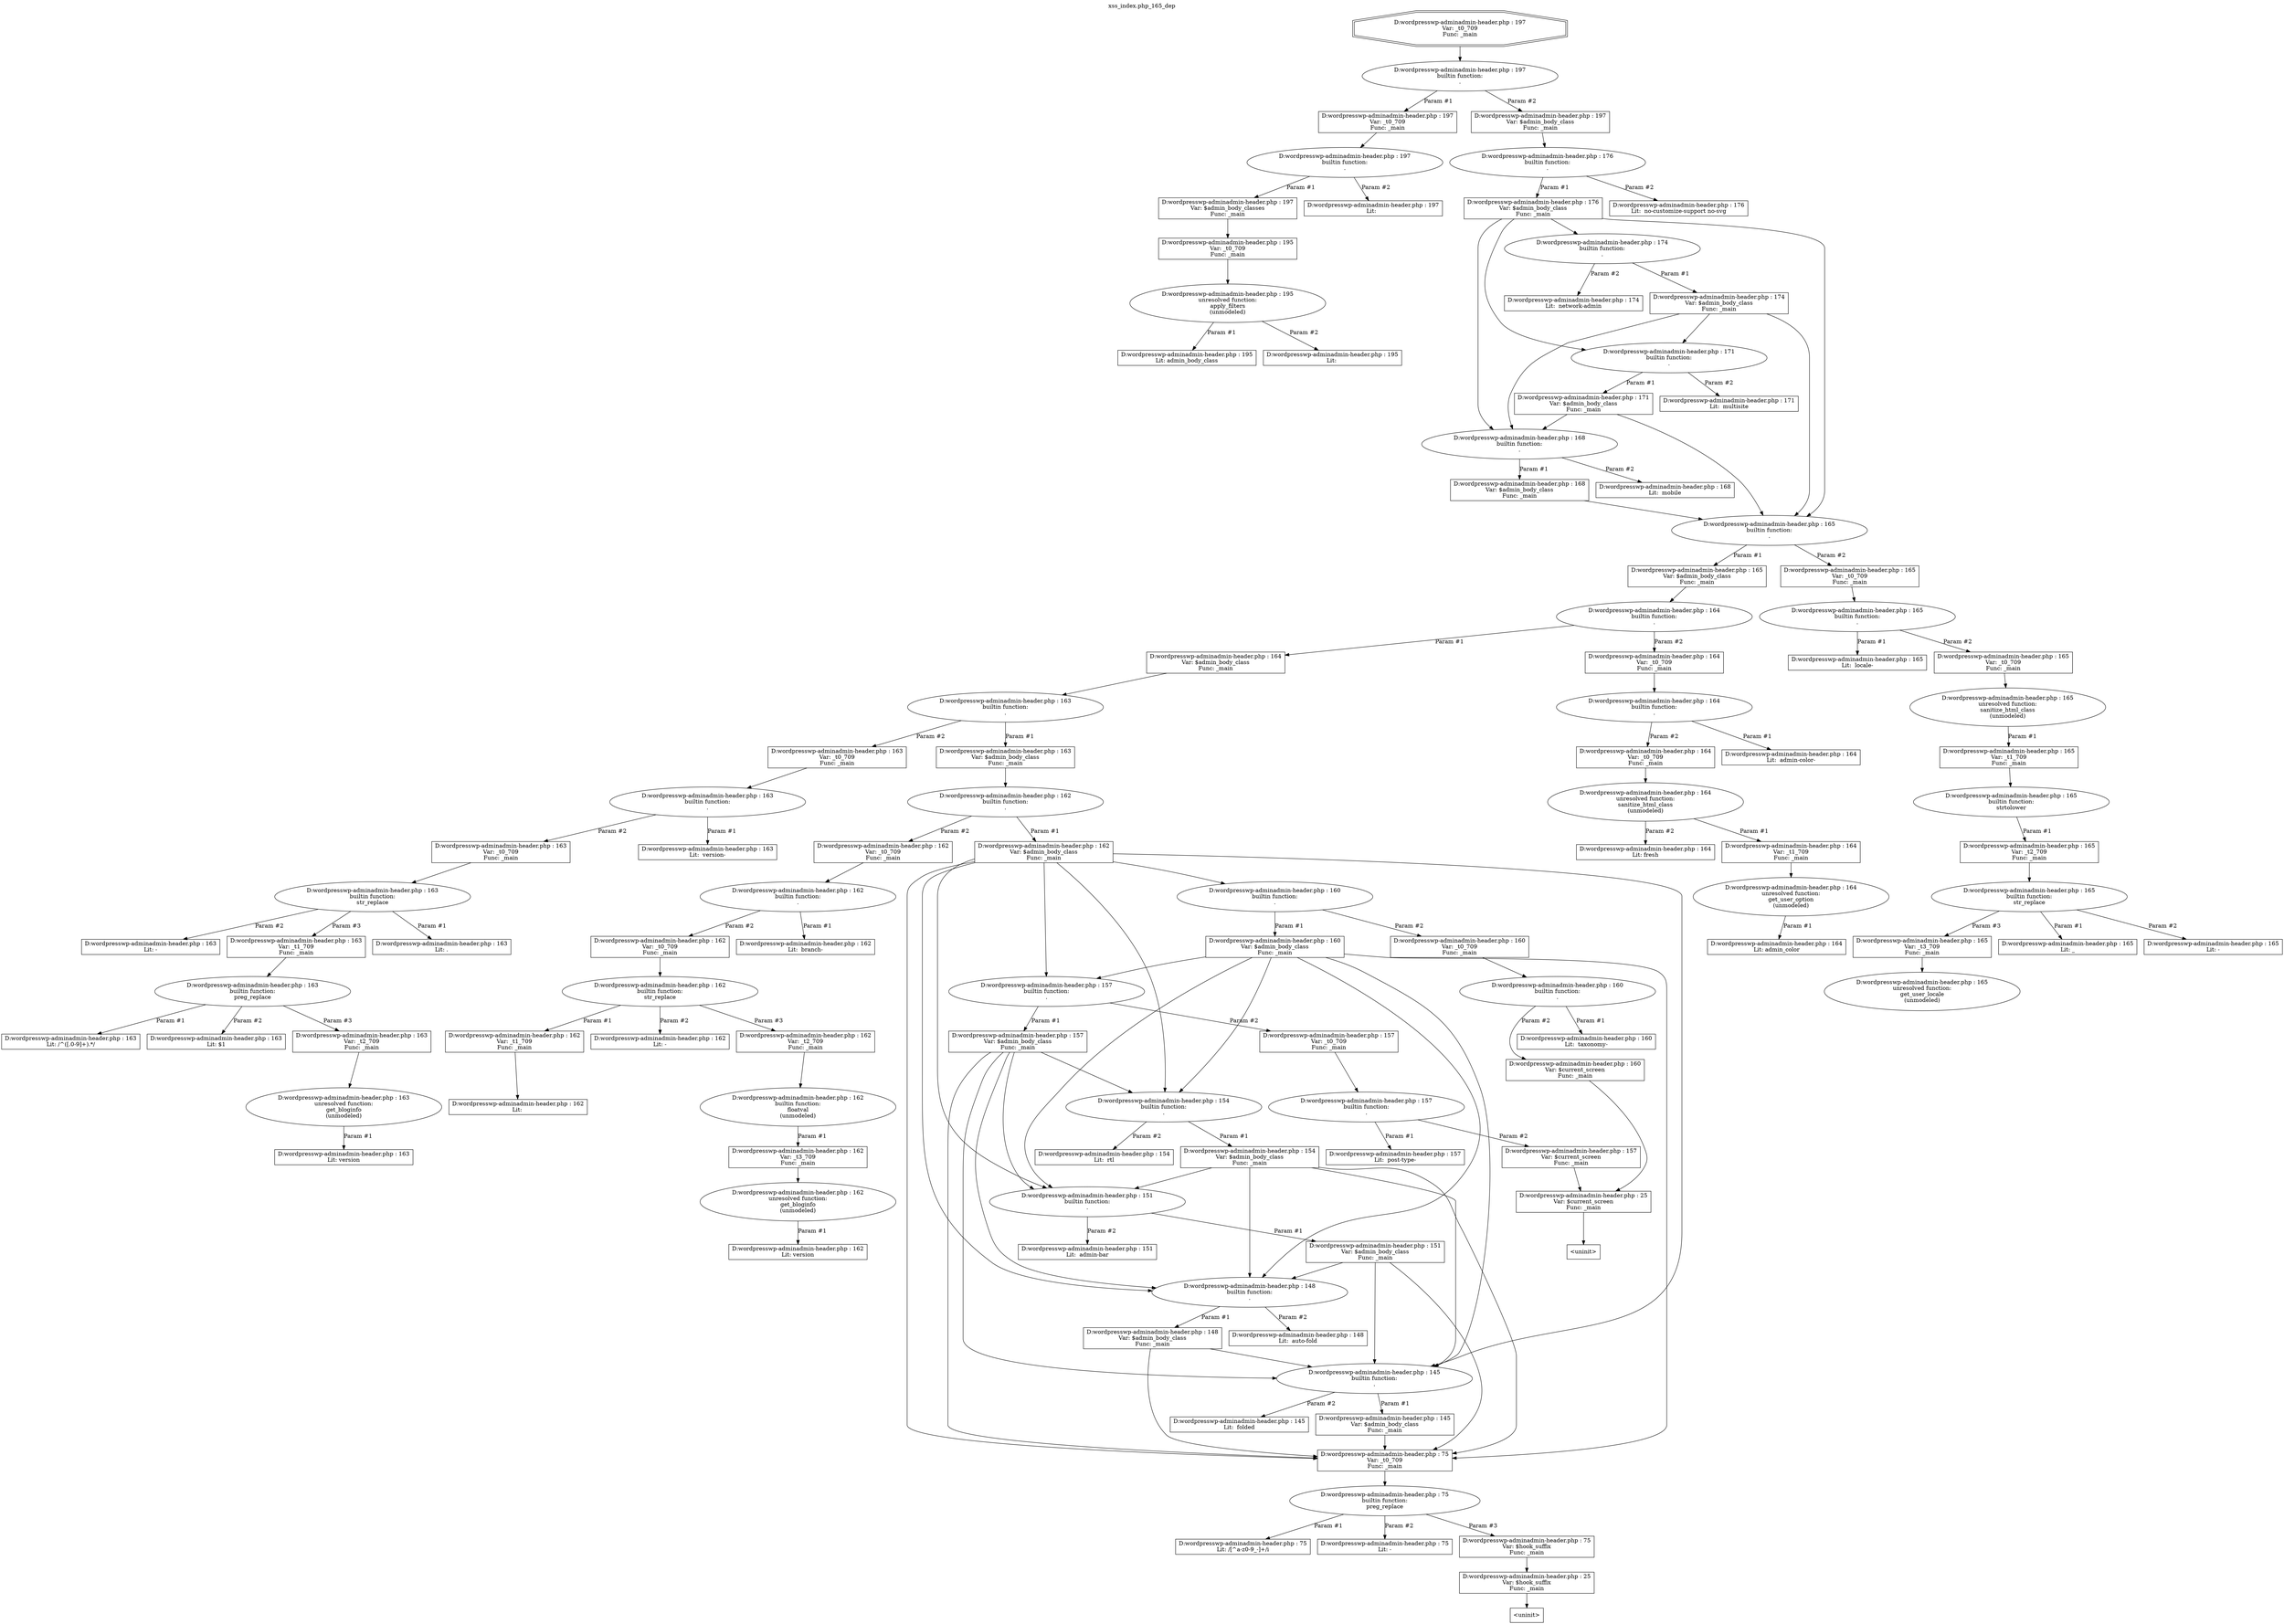 digraph cfg {
  label="xss_index.php_165_dep";
  labelloc=t;
  n1 [shape=doubleoctagon, label="D:\wordpress\wp-admin\admin-header.php : 197\nVar: _t0_709\nFunc: _main\n"];
  n2 [shape=ellipse, label="D:\wordpress\wp-admin\admin-header.php : 197\nbuiltin function:\n.\n"];
  n3 [shape=box, label="D:\wordpress\wp-admin\admin-header.php : 197\nVar: _t0_709\nFunc: _main\n"];
  n4 [shape=ellipse, label="D:\wordpress\wp-admin\admin-header.php : 197\nbuiltin function:\n.\n"];
  n5 [shape=box, label="D:\wordpress\wp-admin\admin-header.php : 197\nVar: $admin_body_classes\nFunc: _main\n"];
  n6 [shape=box, label="D:\wordpress\wp-admin\admin-header.php : 195\nVar: _t0_709\nFunc: _main\n"];
  n7 [shape=ellipse, label="D:\wordpress\wp-admin\admin-header.php : 195\nunresolved function:\napply_filters\n(unmodeled)\n"];
  n8 [shape=box, label="D:\wordpress\wp-admin\admin-header.php : 195\nLit: admin_body_class\n"];
  n9 [shape=box, label="D:\wordpress\wp-admin\admin-header.php : 195\nLit: \n"];
  n10 [shape=box, label="D:\wordpress\wp-admin\admin-header.php : 197\nLit:  \n"];
  n11 [shape=box, label="D:\wordpress\wp-admin\admin-header.php : 197\nVar: $admin_body_class\nFunc: _main\n"];
  n12 [shape=ellipse, label="D:\wordpress\wp-admin\admin-header.php : 176\nbuiltin function:\n.\n"];
  n13 [shape=box, label="D:\wordpress\wp-admin\admin-header.php : 176\nVar: $admin_body_class\nFunc: _main\n"];
  n14 [shape=ellipse, label="D:\wordpress\wp-admin\admin-header.php : 168\nbuiltin function:\n.\n"];
  n15 [shape=box, label="D:\wordpress\wp-admin\admin-header.php : 168\nVar: $admin_body_class\nFunc: _main\n"];
  n16 [shape=ellipse, label="D:\wordpress\wp-admin\admin-header.php : 165\nbuiltin function:\n.\n"];
  n17 [shape=box, label="D:\wordpress\wp-admin\admin-header.php : 165\nVar: $admin_body_class\nFunc: _main\n"];
  n18 [shape=ellipse, label="D:\wordpress\wp-admin\admin-header.php : 164\nbuiltin function:\n.\n"];
  n19 [shape=box, label="D:\wordpress\wp-admin\admin-header.php : 164\nVar: $admin_body_class\nFunc: _main\n"];
  n20 [shape=ellipse, label="D:\wordpress\wp-admin\admin-header.php : 163\nbuiltin function:\n.\n"];
  n21 [shape=box, label="D:\wordpress\wp-admin\admin-header.php : 163\nVar: $admin_body_class\nFunc: _main\n"];
  n22 [shape=ellipse, label="D:\wordpress\wp-admin\admin-header.php : 162\nbuiltin function:\n.\n"];
  n23 [shape=box, label="D:\wordpress\wp-admin\admin-header.php : 162\nVar: $admin_body_class\nFunc: _main\n"];
  n24 [shape=ellipse, label="D:\wordpress\wp-admin\admin-header.php : 151\nbuiltin function:\n.\n"];
  n25 [shape=box, label="D:\wordpress\wp-admin\admin-header.php : 151\nVar: $admin_body_class\nFunc: _main\n"];
  n26 [shape=box, label="D:\wordpress\wp-admin\admin-header.php : 75\nVar: _t0_709\nFunc: _main\n"];
  n27 [shape=ellipse, label="D:\wordpress\wp-admin\admin-header.php : 75\nbuiltin function:\npreg_replace\n"];
  n28 [shape=box, label="D:\wordpress\wp-admin\admin-header.php : 75\nLit: /[^a-z0-9_-]+/i\n"];
  n29 [shape=box, label="D:\wordpress\wp-admin\admin-header.php : 75\nLit: -\n"];
  n30 [shape=box, label="D:\wordpress\wp-admin\admin-header.php : 75\nVar: $hook_suffix\nFunc: _main\n"];
  n31 [shape=box, label="D:\wordpress\wp-admin\admin-header.php : 25\nVar: $hook_suffix\nFunc: _main\n"];
  n32 [shape=box, label="<uninit>"];
  n33 [shape=ellipse, label="D:\wordpress\wp-admin\admin-header.php : 145\nbuiltin function:\n.\n"];
  n34 [shape=box, label="D:\wordpress\wp-admin\admin-header.php : 145\nVar: $admin_body_class\nFunc: _main\n"];
  n35 [shape=box, label="D:\wordpress\wp-admin\admin-header.php : 145\nLit:  folded\n"];
  n36 [shape=ellipse, label="D:\wordpress\wp-admin\admin-header.php : 148\nbuiltin function:\n.\n"];
  n37 [shape=box, label="D:\wordpress\wp-admin\admin-header.php : 148\nVar: $admin_body_class\nFunc: _main\n"];
  n38 [shape=box, label="D:\wordpress\wp-admin\admin-header.php : 148\nLit:  auto-fold\n"];
  n39 [shape=box, label="D:\wordpress\wp-admin\admin-header.php : 151\nLit:  admin-bar\n"];
  n40 [shape=ellipse, label="D:\wordpress\wp-admin\admin-header.php : 160\nbuiltin function:\n.\n"];
  n41 [shape=box, label="D:\wordpress\wp-admin\admin-header.php : 160\nVar: $admin_body_class\nFunc: _main\n"];
  n42 [shape=ellipse, label="D:\wordpress\wp-admin\admin-header.php : 154\nbuiltin function:\n.\n"];
  n43 [shape=box, label="D:\wordpress\wp-admin\admin-header.php : 154\nVar: $admin_body_class\nFunc: _main\n"];
  n44 [shape=box, label="D:\wordpress\wp-admin\admin-header.php : 154\nLit:  rtl\n"];
  n45 [shape=ellipse, label="D:\wordpress\wp-admin\admin-header.php : 157\nbuiltin function:\n.\n"];
  n46 [shape=box, label="D:\wordpress\wp-admin\admin-header.php : 157\nVar: $admin_body_class\nFunc: _main\n"];
  n47 [shape=box, label="D:\wordpress\wp-admin\admin-header.php : 157\nVar: _t0_709\nFunc: _main\n"];
  n48 [shape=ellipse, label="D:\wordpress\wp-admin\admin-header.php : 157\nbuiltin function:\n.\n"];
  n49 [shape=box, label="D:\wordpress\wp-admin\admin-header.php : 157\nLit:  post-type-\n"];
  n50 [shape=box, label="D:\wordpress\wp-admin\admin-header.php : 157\nVar: $current_screen\nFunc: _main\n"];
  n51 [shape=box, label="D:\wordpress\wp-admin\admin-header.php : 25\nVar: $current_screen\nFunc: _main\n"];
  n52 [shape=box, label="<uninit>"];
  n53 [shape=box, label="D:\wordpress\wp-admin\admin-header.php : 160\nVar: _t0_709\nFunc: _main\n"];
  n54 [shape=ellipse, label="D:\wordpress\wp-admin\admin-header.php : 160\nbuiltin function:\n.\n"];
  n55 [shape=box, label="D:\wordpress\wp-admin\admin-header.php : 160\nLit:  taxonomy-\n"];
  n56 [shape=box, label="D:\wordpress\wp-admin\admin-header.php : 160\nVar: $current_screen\nFunc: _main\n"];
  n57 [shape=box, label="D:\wordpress\wp-admin\admin-header.php : 162\nVar: _t0_709\nFunc: _main\n"];
  n58 [shape=ellipse, label="D:\wordpress\wp-admin\admin-header.php : 162\nbuiltin function:\n.\n"];
  n59 [shape=box, label="D:\wordpress\wp-admin\admin-header.php : 162\nLit:  branch-\n"];
  n60 [shape=box, label="D:\wordpress\wp-admin\admin-header.php : 162\nVar: _t0_709\nFunc: _main\n"];
  n61 [shape=ellipse, label="D:\wordpress\wp-admin\admin-header.php : 162\nbuiltin function:\nstr_replace\n"];
  n62 [shape=box, label="D:\wordpress\wp-admin\admin-header.php : 162\nVar: _t1_709\nFunc: _main\n"];
  n63 [shape=box, label="D:\wordpress\wp-admin\admin-header.php : 162\nLit: \n"];
  n64 [shape=box, label="D:\wordpress\wp-admin\admin-header.php : 162\nLit: -\n"];
  n65 [shape=box, label="D:\wordpress\wp-admin\admin-header.php : 162\nVar: _t2_709\nFunc: _main\n"];
  n66 [shape=ellipse, label="D:\wordpress\wp-admin\admin-header.php : 162\nbuiltin function:\nfloatval\n(unmodeled)\n"];
  n67 [shape=box, label="D:\wordpress\wp-admin\admin-header.php : 162\nVar: _t3_709\nFunc: _main\n"];
  n68 [shape=ellipse, label="D:\wordpress\wp-admin\admin-header.php : 162\nunresolved function:\nget_bloginfo\n(unmodeled)\n"];
  n69 [shape=box, label="D:\wordpress\wp-admin\admin-header.php : 162\nLit: version\n"];
  n70 [shape=box, label="D:\wordpress\wp-admin\admin-header.php : 163\nVar: _t0_709\nFunc: _main\n"];
  n71 [shape=ellipse, label="D:\wordpress\wp-admin\admin-header.php : 163\nbuiltin function:\n.\n"];
  n72 [shape=box, label="D:\wordpress\wp-admin\admin-header.php : 163\nLit:  version-\n"];
  n73 [shape=box, label="D:\wordpress\wp-admin\admin-header.php : 163\nVar: _t0_709\nFunc: _main\n"];
  n74 [shape=ellipse, label="D:\wordpress\wp-admin\admin-header.php : 163\nbuiltin function:\nstr_replace\n"];
  n75 [shape=box, label="D:\wordpress\wp-admin\admin-header.php : 163\nLit: .\n"];
  n76 [shape=box, label="D:\wordpress\wp-admin\admin-header.php : 163\nLit: -\n"];
  n77 [shape=box, label="D:\wordpress\wp-admin\admin-header.php : 163\nVar: _t1_709\nFunc: _main\n"];
  n78 [shape=ellipse, label="D:\wordpress\wp-admin\admin-header.php : 163\nbuiltin function:\npreg_replace\n"];
  n79 [shape=box, label="D:\wordpress\wp-admin\admin-header.php : 163\nLit: /^([.0-9]+).*/\n"];
  n80 [shape=box, label="D:\wordpress\wp-admin\admin-header.php : 163\nLit: $1\n"];
  n81 [shape=box, label="D:\wordpress\wp-admin\admin-header.php : 163\nVar: _t2_709\nFunc: _main\n"];
  n82 [shape=ellipse, label="D:\wordpress\wp-admin\admin-header.php : 163\nunresolved function:\nget_bloginfo\n(unmodeled)\n"];
  n83 [shape=box, label="D:\wordpress\wp-admin\admin-header.php : 163\nLit: version\n"];
  n84 [shape=box, label="D:\wordpress\wp-admin\admin-header.php : 164\nVar: _t0_709\nFunc: _main\n"];
  n85 [shape=ellipse, label="D:\wordpress\wp-admin\admin-header.php : 164\nbuiltin function:\n.\n"];
  n86 [shape=box, label="D:\wordpress\wp-admin\admin-header.php : 164\nLit:  admin-color-\n"];
  n87 [shape=box, label="D:\wordpress\wp-admin\admin-header.php : 164\nVar: _t0_709\nFunc: _main\n"];
  n88 [shape=ellipse, label="D:\wordpress\wp-admin\admin-header.php : 164\nunresolved function:\nsanitize_html_class\n(unmodeled)\n"];
  n89 [shape=box, label="D:\wordpress\wp-admin\admin-header.php : 164\nVar: _t1_709\nFunc: _main\n"];
  n90 [shape=ellipse, label="D:\wordpress\wp-admin\admin-header.php : 164\nunresolved function:\nget_user_option\n(unmodeled)\n"];
  n91 [shape=box, label="D:\wordpress\wp-admin\admin-header.php : 164\nLit: admin_color\n"];
  n92 [shape=box, label="D:\wordpress\wp-admin\admin-header.php : 164\nLit: fresh\n"];
  n93 [shape=box, label="D:\wordpress\wp-admin\admin-header.php : 165\nVar: _t0_709\nFunc: _main\n"];
  n94 [shape=ellipse, label="D:\wordpress\wp-admin\admin-header.php : 165\nbuiltin function:\n.\n"];
  n95 [shape=box, label="D:\wordpress\wp-admin\admin-header.php : 165\nLit:  locale-\n"];
  n96 [shape=box, label="D:\wordpress\wp-admin\admin-header.php : 165\nVar: _t0_709\nFunc: _main\n"];
  n97 [shape=ellipse, label="D:\wordpress\wp-admin\admin-header.php : 165\nunresolved function:\nsanitize_html_class\n(unmodeled)\n"];
  n98 [shape=box, label="D:\wordpress\wp-admin\admin-header.php : 165\nVar: _t1_709\nFunc: _main\n"];
  n99 [shape=ellipse, label="D:\wordpress\wp-admin\admin-header.php : 165\nbuiltin function:\nstrtolower\n"];
  n100 [shape=box, label="D:\wordpress\wp-admin\admin-header.php : 165\nVar: _t2_709\nFunc: _main\n"];
  n101 [shape=ellipse, label="D:\wordpress\wp-admin\admin-header.php : 165\nbuiltin function:\nstr_replace\n"];
  n102 [shape=box, label="D:\wordpress\wp-admin\admin-header.php : 165\nLit: _\n"];
  n103 [shape=box, label="D:\wordpress\wp-admin\admin-header.php : 165\nLit: -\n"];
  n104 [shape=box, label="D:\wordpress\wp-admin\admin-header.php : 165\nVar: _t3_709\nFunc: _main\n"];
  n105 [shape=ellipse, label="D:\wordpress\wp-admin\admin-header.php : 165\nunresolved function:\nget_user_locale\n(unmodeled)\n"];
  n106 [shape=box, label="D:\wordpress\wp-admin\admin-header.php : 168\nLit:  mobile\n"];
  n107 [shape=ellipse, label="D:\wordpress\wp-admin\admin-header.php : 174\nbuiltin function:\n.\n"];
  n108 [shape=box, label="D:\wordpress\wp-admin\admin-header.php : 174\nVar: $admin_body_class\nFunc: _main\n"];
  n109 [shape=ellipse, label="D:\wordpress\wp-admin\admin-header.php : 171\nbuiltin function:\n.\n"];
  n110 [shape=box, label="D:\wordpress\wp-admin\admin-header.php : 171\nVar: $admin_body_class\nFunc: _main\n"];
  n111 [shape=box, label="D:\wordpress\wp-admin\admin-header.php : 171\nLit:  multisite\n"];
  n112 [shape=box, label="D:\wordpress\wp-admin\admin-header.php : 174\nLit:  network-admin\n"];
  n113 [shape=box, label="D:\wordpress\wp-admin\admin-header.php : 176\nLit:  no-customize-support no-svg\n"];
  n1 -> n2;
  n3 -> n4;
  n6 -> n7;
  n7 -> n8[label="Param #1"];
  n7 -> n9[label="Param #2"];
  n5 -> n6;
  n4 -> n5[label="Param #1"];
  n4 -> n10[label="Param #2"];
  n2 -> n3[label="Param #1"];
  n2 -> n11[label="Param #2"];
  n11 -> n12;
  n13 -> n14;
  n13 -> n107;
  n13 -> n16;
  n13 -> n109;
  n15 -> n16;
  n17 -> n18;
  n19 -> n20;
  n21 -> n22;
  n23 -> n24;
  n23 -> n26;
  n23 -> n40;
  n23 -> n42;
  n23 -> n45;
  n23 -> n33;
  n23 -> n36;
  n26 -> n27;
  n27 -> n28[label="Param #1"];
  n27 -> n29[label="Param #2"];
  n27 -> n30[label="Param #3"];
  n31 -> n32;
  n30 -> n31;
  n25 -> n26;
  n25 -> n33;
  n25 -> n36;
  n34 -> n26;
  n33 -> n34[label="Param #1"];
  n33 -> n35[label="Param #2"];
  n37 -> n26;
  n37 -> n33;
  n36 -> n37[label="Param #1"];
  n36 -> n38[label="Param #2"];
  n24 -> n25[label="Param #1"];
  n24 -> n39[label="Param #2"];
  n41 -> n24;
  n41 -> n26;
  n41 -> n42;
  n41 -> n45;
  n41 -> n33;
  n41 -> n36;
  n43 -> n24;
  n43 -> n26;
  n43 -> n33;
  n43 -> n36;
  n42 -> n43[label="Param #1"];
  n42 -> n44[label="Param #2"];
  n46 -> n24;
  n46 -> n26;
  n46 -> n42;
  n46 -> n33;
  n46 -> n36;
  n45 -> n46[label="Param #1"];
  n45 -> n47[label="Param #2"];
  n47 -> n48;
  n48 -> n49[label="Param #1"];
  n48 -> n50[label="Param #2"];
  n51 -> n52;
  n50 -> n51;
  n40 -> n41[label="Param #1"];
  n40 -> n53[label="Param #2"];
  n53 -> n54;
  n54 -> n55[label="Param #1"];
  n54 -> n56[label="Param #2"];
  n56 -> n51;
  n22 -> n23[label="Param #1"];
  n22 -> n57[label="Param #2"];
  n57 -> n58;
  n58 -> n59[label="Param #1"];
  n58 -> n60[label="Param #2"];
  n60 -> n61;
  n62 -> n63;
  n61 -> n62[label="Param #1"];
  n61 -> n64[label="Param #2"];
  n61 -> n65[label="Param #3"];
  n65 -> n66;
  n67 -> n68;
  n68 -> n69[label="Param #1"];
  n66 -> n67[label="Param #1"];
  n20 -> n21[label="Param #1"];
  n20 -> n70[label="Param #2"];
  n70 -> n71;
  n71 -> n72[label="Param #1"];
  n71 -> n73[label="Param #2"];
  n73 -> n74;
  n74 -> n75[label="Param #1"];
  n74 -> n76[label="Param #2"];
  n74 -> n77[label="Param #3"];
  n77 -> n78;
  n78 -> n79[label="Param #1"];
  n78 -> n80[label="Param #2"];
  n78 -> n81[label="Param #3"];
  n81 -> n82;
  n82 -> n83[label="Param #1"];
  n18 -> n19[label="Param #1"];
  n18 -> n84[label="Param #2"];
  n84 -> n85;
  n85 -> n86[label="Param #1"];
  n85 -> n87[label="Param #2"];
  n87 -> n88;
  n89 -> n90;
  n90 -> n91[label="Param #1"];
  n88 -> n89[label="Param #1"];
  n88 -> n92[label="Param #2"];
  n16 -> n17[label="Param #1"];
  n16 -> n93[label="Param #2"];
  n93 -> n94;
  n94 -> n95[label="Param #1"];
  n94 -> n96[label="Param #2"];
  n96 -> n97;
  n98 -> n99;
  n100 -> n101;
  n101 -> n102[label="Param #1"];
  n101 -> n103[label="Param #2"];
  n101 -> n104[label="Param #3"];
  n104 -> n105;
  n99 -> n100[label="Param #1"];
  n97 -> n98[label="Param #1"];
  n14 -> n15[label="Param #1"];
  n14 -> n106[label="Param #2"];
  n108 -> n14;
  n108 -> n16;
  n108 -> n109;
  n110 -> n14;
  n110 -> n16;
  n109 -> n110[label="Param #1"];
  n109 -> n111[label="Param #2"];
  n107 -> n108[label="Param #1"];
  n107 -> n112[label="Param #2"];
  n12 -> n13[label="Param #1"];
  n12 -> n113[label="Param #2"];
}
